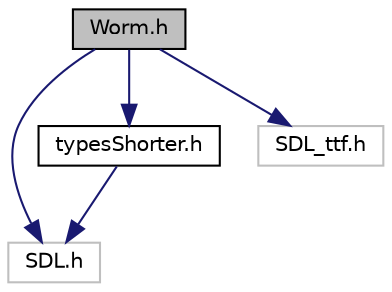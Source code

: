 digraph "Worm.h"
{
 // LATEX_PDF_SIZE
  edge [fontname="Helvetica",fontsize="10",labelfontname="Helvetica",labelfontsize="10"];
  node [fontname="Helvetica",fontsize="10",shape=record];
  Node0 [label="Worm.h",height=0.2,width=0.4,color="black", fillcolor="grey75", style="filled", fontcolor="black",tooltip="Containts declarations of Worm and Missile structure as well as funcions used for them."];
  Node0 -> Node1 [color="midnightblue",fontsize="10",style="solid",fontname="Helvetica"];
  Node1 [label="SDL.h",height=0.2,width=0.4,color="grey75", fillcolor="white", style="filled",tooltip=" "];
  Node0 -> Node2 [color="midnightblue",fontsize="10",style="solid",fontname="Helvetica"];
  Node2 [label="typesShorter.h",height=0.2,width=0.4,color="black", fillcolor="white", style="filled",URL="$types_shorter_8h.html",tooltip=" "];
  Node2 -> Node1 [color="midnightblue",fontsize="10",style="solid",fontname="Helvetica"];
  Node0 -> Node3 [color="midnightblue",fontsize="10",style="solid",fontname="Helvetica"];
  Node3 [label="SDL_ttf.h",height=0.2,width=0.4,color="grey75", fillcolor="white", style="filled",tooltip=" "];
}
